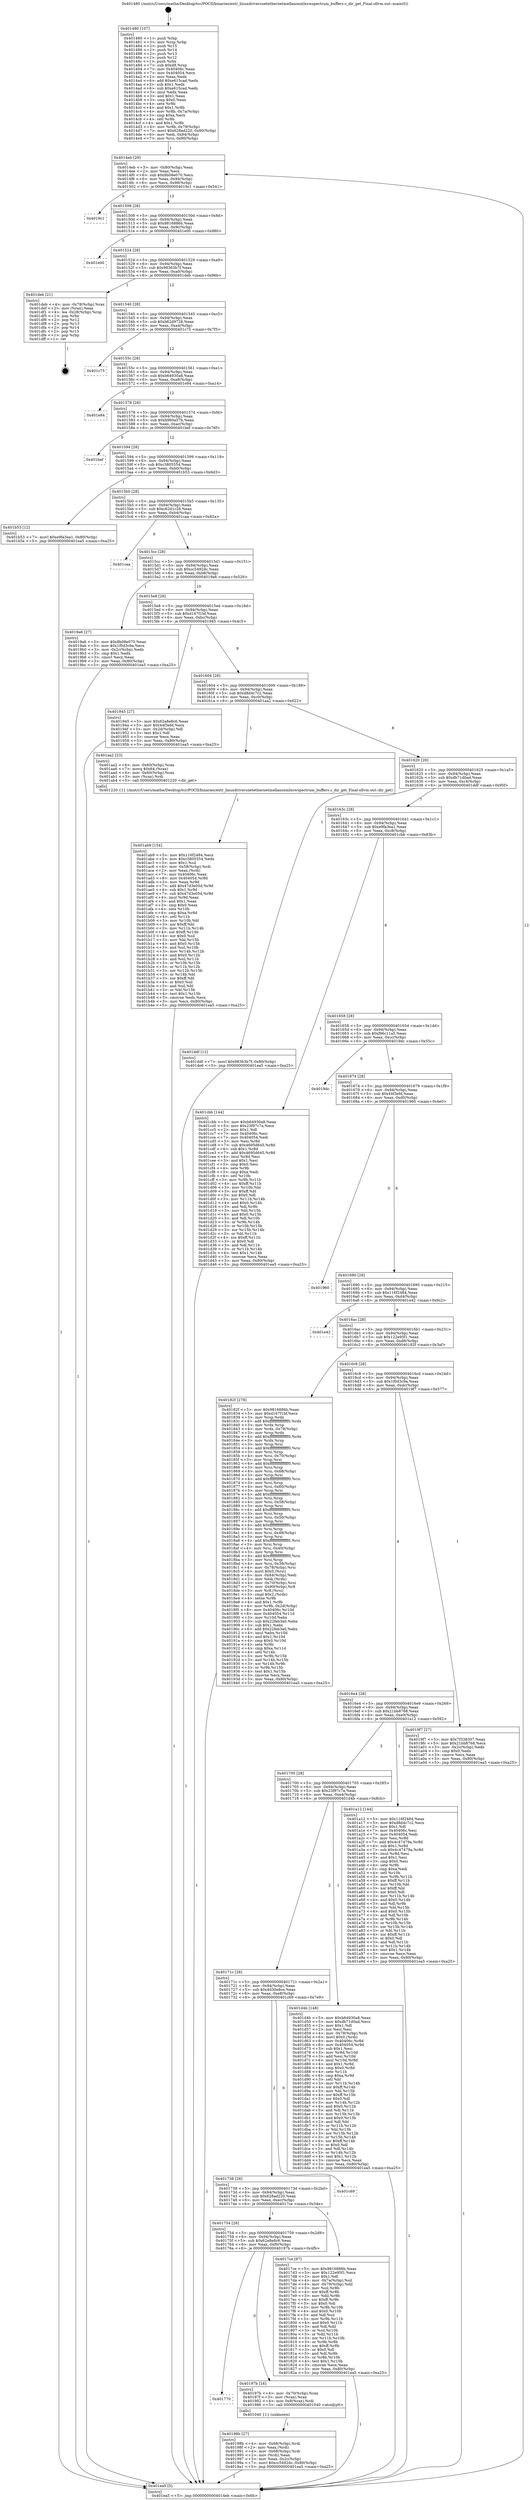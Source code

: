 digraph "0x401480" {
  label = "0x401480 (/mnt/c/Users/mathe/Desktop/tcc/POCII/binaries/extr_linuxdriversnetethernetmellanoxmlxswspectrum_buffers.c_dir_get_Final-ollvm.out::main(0))"
  labelloc = "t"
  node[shape=record]

  Entry [label="",width=0.3,height=0.3,shape=circle,fillcolor=black,style=filled]
  "0x4014eb" [label="{
     0x4014eb [29]\l
     | [instrs]\l
     &nbsp;&nbsp;0x4014eb \<+3\>: mov -0x80(%rbp),%eax\l
     &nbsp;&nbsp;0x4014ee \<+2\>: mov %eax,%ecx\l
     &nbsp;&nbsp;0x4014f0 \<+6\>: sub $0x8b08e070,%ecx\l
     &nbsp;&nbsp;0x4014f6 \<+6\>: mov %eax,-0x94(%rbp)\l
     &nbsp;&nbsp;0x4014fc \<+6\>: mov %ecx,-0x98(%rbp)\l
     &nbsp;&nbsp;0x401502 \<+6\>: je 00000000004019c1 \<main+0x541\>\l
  }"]
  "0x4019c1" [label="{
     0x4019c1\l
  }", style=dashed]
  "0x401508" [label="{
     0x401508 [28]\l
     | [instrs]\l
     &nbsp;&nbsp;0x401508 \<+5\>: jmp 000000000040150d \<main+0x8d\>\l
     &nbsp;&nbsp;0x40150d \<+6\>: mov -0x94(%rbp),%eax\l
     &nbsp;&nbsp;0x401513 \<+5\>: sub $0x9816886b,%eax\l
     &nbsp;&nbsp;0x401518 \<+6\>: mov %eax,-0x9c(%rbp)\l
     &nbsp;&nbsp;0x40151e \<+6\>: je 0000000000401e00 \<main+0x980\>\l
  }"]
  Exit [label="",width=0.3,height=0.3,shape=circle,fillcolor=black,style=filled,peripheries=2]
  "0x401e00" [label="{
     0x401e00\l
  }", style=dashed]
  "0x401524" [label="{
     0x401524 [28]\l
     | [instrs]\l
     &nbsp;&nbsp;0x401524 \<+5\>: jmp 0000000000401529 \<main+0xa9\>\l
     &nbsp;&nbsp;0x401529 \<+6\>: mov -0x94(%rbp),%eax\l
     &nbsp;&nbsp;0x40152f \<+5\>: sub $0x98363b7f,%eax\l
     &nbsp;&nbsp;0x401534 \<+6\>: mov %eax,-0xa0(%rbp)\l
     &nbsp;&nbsp;0x40153a \<+6\>: je 0000000000401deb \<main+0x96b\>\l
  }"]
  "0x401ab9" [label="{
     0x401ab9 [154]\l
     | [instrs]\l
     &nbsp;&nbsp;0x401ab9 \<+5\>: mov $0x116f2484,%ecx\l
     &nbsp;&nbsp;0x401abe \<+5\>: mov $0xc3805554,%edx\l
     &nbsp;&nbsp;0x401ac3 \<+3\>: mov $0x1,%sil\l
     &nbsp;&nbsp;0x401ac6 \<+4\>: mov -0x58(%rbp),%rdi\l
     &nbsp;&nbsp;0x401aca \<+2\>: mov %eax,(%rdi)\l
     &nbsp;&nbsp;0x401acc \<+7\>: mov 0x40406c,%eax\l
     &nbsp;&nbsp;0x401ad3 \<+8\>: mov 0x404054,%r8d\l
     &nbsp;&nbsp;0x401adb \<+3\>: mov %eax,%r9d\l
     &nbsp;&nbsp;0x401ade \<+7\>: add $0x47d3e05d,%r9d\l
     &nbsp;&nbsp;0x401ae5 \<+4\>: sub $0x1,%r9d\l
     &nbsp;&nbsp;0x401ae9 \<+7\>: sub $0x47d3e05d,%r9d\l
     &nbsp;&nbsp;0x401af0 \<+4\>: imul %r9d,%eax\l
     &nbsp;&nbsp;0x401af4 \<+3\>: and $0x1,%eax\l
     &nbsp;&nbsp;0x401af7 \<+3\>: cmp $0x0,%eax\l
     &nbsp;&nbsp;0x401afa \<+4\>: sete %r10b\l
     &nbsp;&nbsp;0x401afe \<+4\>: cmp $0xa,%r8d\l
     &nbsp;&nbsp;0x401b02 \<+4\>: setl %r11b\l
     &nbsp;&nbsp;0x401b06 \<+3\>: mov %r10b,%bl\l
     &nbsp;&nbsp;0x401b09 \<+3\>: xor $0xff,%bl\l
     &nbsp;&nbsp;0x401b0c \<+3\>: mov %r11b,%r14b\l
     &nbsp;&nbsp;0x401b0f \<+4\>: xor $0xff,%r14b\l
     &nbsp;&nbsp;0x401b13 \<+4\>: xor $0x0,%sil\l
     &nbsp;&nbsp;0x401b17 \<+3\>: mov %bl,%r15b\l
     &nbsp;&nbsp;0x401b1a \<+4\>: and $0x0,%r15b\l
     &nbsp;&nbsp;0x401b1e \<+3\>: and %sil,%r10b\l
     &nbsp;&nbsp;0x401b21 \<+3\>: mov %r14b,%r12b\l
     &nbsp;&nbsp;0x401b24 \<+4\>: and $0x0,%r12b\l
     &nbsp;&nbsp;0x401b28 \<+3\>: and %sil,%r11b\l
     &nbsp;&nbsp;0x401b2b \<+3\>: or %r10b,%r15b\l
     &nbsp;&nbsp;0x401b2e \<+3\>: or %r11b,%r12b\l
     &nbsp;&nbsp;0x401b31 \<+3\>: xor %r12b,%r15b\l
     &nbsp;&nbsp;0x401b34 \<+3\>: or %r14b,%bl\l
     &nbsp;&nbsp;0x401b37 \<+3\>: xor $0xff,%bl\l
     &nbsp;&nbsp;0x401b3a \<+4\>: or $0x0,%sil\l
     &nbsp;&nbsp;0x401b3e \<+3\>: and %sil,%bl\l
     &nbsp;&nbsp;0x401b41 \<+3\>: or %bl,%r15b\l
     &nbsp;&nbsp;0x401b44 \<+4\>: test $0x1,%r15b\l
     &nbsp;&nbsp;0x401b48 \<+3\>: cmovne %edx,%ecx\l
     &nbsp;&nbsp;0x401b4b \<+3\>: mov %ecx,-0x80(%rbp)\l
     &nbsp;&nbsp;0x401b4e \<+5\>: jmp 0000000000401ea5 \<main+0xa25\>\l
  }"]
  "0x401deb" [label="{
     0x401deb [21]\l
     | [instrs]\l
     &nbsp;&nbsp;0x401deb \<+4\>: mov -0x78(%rbp),%rax\l
     &nbsp;&nbsp;0x401def \<+2\>: mov (%rax),%eax\l
     &nbsp;&nbsp;0x401df1 \<+4\>: lea -0x28(%rbp),%rsp\l
     &nbsp;&nbsp;0x401df5 \<+1\>: pop %rbx\l
     &nbsp;&nbsp;0x401df6 \<+2\>: pop %r12\l
     &nbsp;&nbsp;0x401df8 \<+2\>: pop %r13\l
     &nbsp;&nbsp;0x401dfa \<+2\>: pop %r14\l
     &nbsp;&nbsp;0x401dfc \<+2\>: pop %r15\l
     &nbsp;&nbsp;0x401dfe \<+1\>: pop %rbp\l
     &nbsp;&nbsp;0x401dff \<+1\>: ret\l
  }"]
  "0x401540" [label="{
     0x401540 [28]\l
     | [instrs]\l
     &nbsp;&nbsp;0x401540 \<+5\>: jmp 0000000000401545 \<main+0xc5\>\l
     &nbsp;&nbsp;0x401545 \<+6\>: mov -0x94(%rbp),%eax\l
     &nbsp;&nbsp;0x40154b \<+5\>: sub $0xb62d9728,%eax\l
     &nbsp;&nbsp;0x401550 \<+6\>: mov %eax,-0xa4(%rbp)\l
     &nbsp;&nbsp;0x401556 \<+6\>: je 0000000000401c75 \<main+0x7f5\>\l
  }"]
  "0x40198b" [label="{
     0x40198b [27]\l
     | [instrs]\l
     &nbsp;&nbsp;0x40198b \<+4\>: mov -0x68(%rbp),%rdi\l
     &nbsp;&nbsp;0x40198f \<+2\>: mov %eax,(%rdi)\l
     &nbsp;&nbsp;0x401991 \<+4\>: mov -0x68(%rbp),%rdi\l
     &nbsp;&nbsp;0x401995 \<+2\>: mov (%rdi),%eax\l
     &nbsp;&nbsp;0x401997 \<+3\>: mov %eax,-0x2c(%rbp)\l
     &nbsp;&nbsp;0x40199a \<+7\>: movl $0xcc5492dc,-0x80(%rbp)\l
     &nbsp;&nbsp;0x4019a1 \<+5\>: jmp 0000000000401ea5 \<main+0xa25\>\l
  }"]
  "0x401c75" [label="{
     0x401c75\l
  }", style=dashed]
  "0x40155c" [label="{
     0x40155c [28]\l
     | [instrs]\l
     &nbsp;&nbsp;0x40155c \<+5\>: jmp 0000000000401561 \<main+0xe1\>\l
     &nbsp;&nbsp;0x401561 \<+6\>: mov -0x94(%rbp),%eax\l
     &nbsp;&nbsp;0x401567 \<+5\>: sub $0xb64930a8,%eax\l
     &nbsp;&nbsp;0x40156c \<+6\>: mov %eax,-0xa8(%rbp)\l
     &nbsp;&nbsp;0x401572 \<+6\>: je 0000000000401e94 \<main+0xa14\>\l
  }"]
  "0x401770" [label="{
     0x401770\l
  }", style=dashed]
  "0x401e94" [label="{
     0x401e94\l
  }", style=dashed]
  "0x401578" [label="{
     0x401578 [28]\l
     | [instrs]\l
     &nbsp;&nbsp;0x401578 \<+5\>: jmp 000000000040157d \<main+0xfd\>\l
     &nbsp;&nbsp;0x40157d \<+6\>: mov -0x94(%rbp),%eax\l
     &nbsp;&nbsp;0x401583 \<+5\>: sub $0xb960a57b,%eax\l
     &nbsp;&nbsp;0x401588 \<+6\>: mov %eax,-0xac(%rbp)\l
     &nbsp;&nbsp;0x40158e \<+6\>: je 0000000000401bef \<main+0x76f\>\l
  }"]
  "0x40197b" [label="{
     0x40197b [16]\l
     | [instrs]\l
     &nbsp;&nbsp;0x40197b \<+4\>: mov -0x70(%rbp),%rax\l
     &nbsp;&nbsp;0x40197f \<+3\>: mov (%rax),%rax\l
     &nbsp;&nbsp;0x401982 \<+4\>: mov 0x8(%rax),%rdi\l
     &nbsp;&nbsp;0x401986 \<+5\>: call 0000000000401040 \<atoi@plt\>\l
     | [calls]\l
     &nbsp;&nbsp;0x401040 \{1\} (unknown)\l
  }"]
  "0x401bef" [label="{
     0x401bef\l
  }", style=dashed]
  "0x401594" [label="{
     0x401594 [28]\l
     | [instrs]\l
     &nbsp;&nbsp;0x401594 \<+5\>: jmp 0000000000401599 \<main+0x119\>\l
     &nbsp;&nbsp;0x401599 \<+6\>: mov -0x94(%rbp),%eax\l
     &nbsp;&nbsp;0x40159f \<+5\>: sub $0xc3805554,%eax\l
     &nbsp;&nbsp;0x4015a4 \<+6\>: mov %eax,-0xb0(%rbp)\l
     &nbsp;&nbsp;0x4015aa \<+6\>: je 0000000000401b53 \<main+0x6d3\>\l
  }"]
  "0x401480" [label="{
     0x401480 [107]\l
     | [instrs]\l
     &nbsp;&nbsp;0x401480 \<+1\>: push %rbp\l
     &nbsp;&nbsp;0x401481 \<+3\>: mov %rsp,%rbp\l
     &nbsp;&nbsp;0x401484 \<+2\>: push %r15\l
     &nbsp;&nbsp;0x401486 \<+2\>: push %r14\l
     &nbsp;&nbsp;0x401488 \<+2\>: push %r13\l
     &nbsp;&nbsp;0x40148a \<+2\>: push %r12\l
     &nbsp;&nbsp;0x40148c \<+1\>: push %rbx\l
     &nbsp;&nbsp;0x40148d \<+7\>: sub $0xd8,%rsp\l
     &nbsp;&nbsp;0x401494 \<+7\>: mov 0x40406c,%eax\l
     &nbsp;&nbsp;0x40149b \<+7\>: mov 0x404054,%ecx\l
     &nbsp;&nbsp;0x4014a2 \<+2\>: mov %eax,%edx\l
     &nbsp;&nbsp;0x4014a4 \<+6\>: add $0xe615cad,%edx\l
     &nbsp;&nbsp;0x4014aa \<+3\>: sub $0x1,%edx\l
     &nbsp;&nbsp;0x4014ad \<+6\>: sub $0xe615cad,%edx\l
     &nbsp;&nbsp;0x4014b3 \<+3\>: imul %edx,%eax\l
     &nbsp;&nbsp;0x4014b6 \<+3\>: and $0x1,%eax\l
     &nbsp;&nbsp;0x4014b9 \<+3\>: cmp $0x0,%eax\l
     &nbsp;&nbsp;0x4014bc \<+4\>: sete %r8b\l
     &nbsp;&nbsp;0x4014c0 \<+4\>: and $0x1,%r8b\l
     &nbsp;&nbsp;0x4014c4 \<+4\>: mov %r8b,-0x7a(%rbp)\l
     &nbsp;&nbsp;0x4014c8 \<+3\>: cmp $0xa,%ecx\l
     &nbsp;&nbsp;0x4014cb \<+4\>: setl %r8b\l
     &nbsp;&nbsp;0x4014cf \<+4\>: and $0x1,%r8b\l
     &nbsp;&nbsp;0x4014d3 \<+4\>: mov %r8b,-0x79(%rbp)\l
     &nbsp;&nbsp;0x4014d7 \<+7\>: movl $0x628ad220,-0x80(%rbp)\l
     &nbsp;&nbsp;0x4014de \<+6\>: mov %edi,-0x84(%rbp)\l
     &nbsp;&nbsp;0x4014e4 \<+7\>: mov %rsi,-0x90(%rbp)\l
  }"]
  "0x401b53" [label="{
     0x401b53 [12]\l
     | [instrs]\l
     &nbsp;&nbsp;0x401b53 \<+7\>: movl $0xe9fa3ea1,-0x80(%rbp)\l
     &nbsp;&nbsp;0x401b5a \<+5\>: jmp 0000000000401ea5 \<main+0xa25\>\l
  }"]
  "0x4015b0" [label="{
     0x4015b0 [28]\l
     | [instrs]\l
     &nbsp;&nbsp;0x4015b0 \<+5\>: jmp 00000000004015b5 \<main+0x135\>\l
     &nbsp;&nbsp;0x4015b5 \<+6\>: mov -0x94(%rbp),%eax\l
     &nbsp;&nbsp;0x4015bb \<+5\>: sub $0xc62d1c26,%eax\l
     &nbsp;&nbsp;0x4015c0 \<+6\>: mov %eax,-0xb4(%rbp)\l
     &nbsp;&nbsp;0x4015c6 \<+6\>: je 0000000000401caa \<main+0x82a\>\l
  }"]
  "0x401ea5" [label="{
     0x401ea5 [5]\l
     | [instrs]\l
     &nbsp;&nbsp;0x401ea5 \<+5\>: jmp 00000000004014eb \<main+0x6b\>\l
  }"]
  "0x401caa" [label="{
     0x401caa\l
  }", style=dashed]
  "0x4015cc" [label="{
     0x4015cc [28]\l
     | [instrs]\l
     &nbsp;&nbsp;0x4015cc \<+5\>: jmp 00000000004015d1 \<main+0x151\>\l
     &nbsp;&nbsp;0x4015d1 \<+6\>: mov -0x94(%rbp),%eax\l
     &nbsp;&nbsp;0x4015d7 \<+5\>: sub $0xcc5492dc,%eax\l
     &nbsp;&nbsp;0x4015dc \<+6\>: mov %eax,-0xb8(%rbp)\l
     &nbsp;&nbsp;0x4015e2 \<+6\>: je 00000000004019a6 \<main+0x526\>\l
  }"]
  "0x401754" [label="{
     0x401754 [28]\l
     | [instrs]\l
     &nbsp;&nbsp;0x401754 \<+5\>: jmp 0000000000401759 \<main+0x2d9\>\l
     &nbsp;&nbsp;0x401759 \<+6\>: mov -0x94(%rbp),%eax\l
     &nbsp;&nbsp;0x40175f \<+5\>: sub $0x62a8e8c6,%eax\l
     &nbsp;&nbsp;0x401764 \<+6\>: mov %eax,-0xf0(%rbp)\l
     &nbsp;&nbsp;0x40176a \<+6\>: je 000000000040197b \<main+0x4fb\>\l
  }"]
  "0x4019a6" [label="{
     0x4019a6 [27]\l
     | [instrs]\l
     &nbsp;&nbsp;0x4019a6 \<+5\>: mov $0x8b08e070,%eax\l
     &nbsp;&nbsp;0x4019ab \<+5\>: mov $0x1f0d3c9a,%ecx\l
     &nbsp;&nbsp;0x4019b0 \<+3\>: mov -0x2c(%rbp),%edx\l
     &nbsp;&nbsp;0x4019b3 \<+3\>: cmp $0x1,%edx\l
     &nbsp;&nbsp;0x4019b6 \<+3\>: cmovl %ecx,%eax\l
     &nbsp;&nbsp;0x4019b9 \<+3\>: mov %eax,-0x80(%rbp)\l
     &nbsp;&nbsp;0x4019bc \<+5\>: jmp 0000000000401ea5 \<main+0xa25\>\l
  }"]
  "0x4015e8" [label="{
     0x4015e8 [28]\l
     | [instrs]\l
     &nbsp;&nbsp;0x4015e8 \<+5\>: jmp 00000000004015ed \<main+0x16d\>\l
     &nbsp;&nbsp;0x4015ed \<+6\>: mov -0x94(%rbp),%eax\l
     &nbsp;&nbsp;0x4015f3 \<+5\>: sub $0xd167f1bf,%eax\l
     &nbsp;&nbsp;0x4015f8 \<+6\>: mov %eax,-0xbc(%rbp)\l
     &nbsp;&nbsp;0x4015fe \<+6\>: je 0000000000401945 \<main+0x4c5\>\l
  }"]
  "0x4017ce" [label="{
     0x4017ce [97]\l
     | [instrs]\l
     &nbsp;&nbsp;0x4017ce \<+5\>: mov $0x9816886b,%eax\l
     &nbsp;&nbsp;0x4017d3 \<+5\>: mov $0x122e95f1,%ecx\l
     &nbsp;&nbsp;0x4017d8 \<+2\>: mov $0x1,%dl\l
     &nbsp;&nbsp;0x4017da \<+4\>: mov -0x7a(%rbp),%sil\l
     &nbsp;&nbsp;0x4017de \<+4\>: mov -0x79(%rbp),%dil\l
     &nbsp;&nbsp;0x4017e2 \<+3\>: mov %sil,%r8b\l
     &nbsp;&nbsp;0x4017e5 \<+4\>: xor $0xff,%r8b\l
     &nbsp;&nbsp;0x4017e9 \<+3\>: mov %dil,%r9b\l
     &nbsp;&nbsp;0x4017ec \<+4\>: xor $0xff,%r9b\l
     &nbsp;&nbsp;0x4017f0 \<+3\>: xor $0x0,%dl\l
     &nbsp;&nbsp;0x4017f3 \<+3\>: mov %r8b,%r10b\l
     &nbsp;&nbsp;0x4017f6 \<+4\>: and $0x0,%r10b\l
     &nbsp;&nbsp;0x4017fa \<+3\>: and %dl,%sil\l
     &nbsp;&nbsp;0x4017fd \<+3\>: mov %r9b,%r11b\l
     &nbsp;&nbsp;0x401800 \<+4\>: and $0x0,%r11b\l
     &nbsp;&nbsp;0x401804 \<+3\>: and %dl,%dil\l
     &nbsp;&nbsp;0x401807 \<+3\>: or %sil,%r10b\l
     &nbsp;&nbsp;0x40180a \<+3\>: or %dil,%r11b\l
     &nbsp;&nbsp;0x40180d \<+3\>: xor %r11b,%r10b\l
     &nbsp;&nbsp;0x401810 \<+3\>: or %r9b,%r8b\l
     &nbsp;&nbsp;0x401813 \<+4\>: xor $0xff,%r8b\l
     &nbsp;&nbsp;0x401817 \<+3\>: or $0x0,%dl\l
     &nbsp;&nbsp;0x40181a \<+3\>: and %dl,%r8b\l
     &nbsp;&nbsp;0x40181d \<+3\>: or %r8b,%r10b\l
     &nbsp;&nbsp;0x401820 \<+4\>: test $0x1,%r10b\l
     &nbsp;&nbsp;0x401824 \<+3\>: cmovne %ecx,%eax\l
     &nbsp;&nbsp;0x401827 \<+3\>: mov %eax,-0x80(%rbp)\l
     &nbsp;&nbsp;0x40182a \<+5\>: jmp 0000000000401ea5 \<main+0xa25\>\l
  }"]
  "0x401945" [label="{
     0x401945 [27]\l
     | [instrs]\l
     &nbsp;&nbsp;0x401945 \<+5\>: mov $0x62a8e8c6,%eax\l
     &nbsp;&nbsp;0x40194a \<+5\>: mov $0x44f3efd,%ecx\l
     &nbsp;&nbsp;0x40194f \<+3\>: mov -0x2d(%rbp),%dl\l
     &nbsp;&nbsp;0x401952 \<+3\>: test $0x1,%dl\l
     &nbsp;&nbsp;0x401955 \<+3\>: cmovne %ecx,%eax\l
     &nbsp;&nbsp;0x401958 \<+3\>: mov %eax,-0x80(%rbp)\l
     &nbsp;&nbsp;0x40195b \<+5\>: jmp 0000000000401ea5 \<main+0xa25\>\l
  }"]
  "0x401604" [label="{
     0x401604 [28]\l
     | [instrs]\l
     &nbsp;&nbsp;0x401604 \<+5\>: jmp 0000000000401609 \<main+0x189\>\l
     &nbsp;&nbsp;0x401609 \<+6\>: mov -0x94(%rbp),%eax\l
     &nbsp;&nbsp;0x40160f \<+5\>: sub $0xd8d4c7c2,%eax\l
     &nbsp;&nbsp;0x401614 \<+6\>: mov %eax,-0xc0(%rbp)\l
     &nbsp;&nbsp;0x40161a \<+6\>: je 0000000000401aa2 \<main+0x622\>\l
  }"]
  "0x401738" [label="{
     0x401738 [28]\l
     | [instrs]\l
     &nbsp;&nbsp;0x401738 \<+5\>: jmp 000000000040173d \<main+0x2bd\>\l
     &nbsp;&nbsp;0x40173d \<+6\>: mov -0x94(%rbp),%eax\l
     &nbsp;&nbsp;0x401743 \<+5\>: sub $0x628ad220,%eax\l
     &nbsp;&nbsp;0x401748 \<+6\>: mov %eax,-0xec(%rbp)\l
     &nbsp;&nbsp;0x40174e \<+6\>: je 00000000004017ce \<main+0x34e\>\l
  }"]
  "0x401aa2" [label="{
     0x401aa2 [23]\l
     | [instrs]\l
     &nbsp;&nbsp;0x401aa2 \<+4\>: mov -0x60(%rbp),%rax\l
     &nbsp;&nbsp;0x401aa6 \<+7\>: movq $0x64,(%rax)\l
     &nbsp;&nbsp;0x401aad \<+4\>: mov -0x60(%rbp),%rax\l
     &nbsp;&nbsp;0x401ab1 \<+3\>: mov (%rax),%rdi\l
     &nbsp;&nbsp;0x401ab4 \<+5\>: call 0000000000401220 \<dir_get\>\l
     | [calls]\l
     &nbsp;&nbsp;0x401220 \{1\} (/mnt/c/Users/mathe/Desktop/tcc/POCII/binaries/extr_linuxdriversnetethernetmellanoxmlxswspectrum_buffers.c_dir_get_Final-ollvm.out::dir_get)\l
  }"]
  "0x401620" [label="{
     0x401620 [28]\l
     | [instrs]\l
     &nbsp;&nbsp;0x401620 \<+5\>: jmp 0000000000401625 \<main+0x1a5\>\l
     &nbsp;&nbsp;0x401625 \<+6\>: mov -0x94(%rbp),%eax\l
     &nbsp;&nbsp;0x40162b \<+5\>: sub $0xdb71d0ad,%eax\l
     &nbsp;&nbsp;0x401630 \<+6\>: mov %eax,-0xc4(%rbp)\l
     &nbsp;&nbsp;0x401636 \<+6\>: je 0000000000401ddf \<main+0x95f\>\l
  }"]
  "0x401c69" [label="{
     0x401c69\l
  }", style=dashed]
  "0x401ddf" [label="{
     0x401ddf [12]\l
     | [instrs]\l
     &nbsp;&nbsp;0x401ddf \<+7\>: movl $0x98363b7f,-0x80(%rbp)\l
     &nbsp;&nbsp;0x401de6 \<+5\>: jmp 0000000000401ea5 \<main+0xa25\>\l
  }"]
  "0x40163c" [label="{
     0x40163c [28]\l
     | [instrs]\l
     &nbsp;&nbsp;0x40163c \<+5\>: jmp 0000000000401641 \<main+0x1c1\>\l
     &nbsp;&nbsp;0x401641 \<+6\>: mov -0x94(%rbp),%eax\l
     &nbsp;&nbsp;0x401647 \<+5\>: sub $0xe9fa3ea1,%eax\l
     &nbsp;&nbsp;0x40164c \<+6\>: mov %eax,-0xc8(%rbp)\l
     &nbsp;&nbsp;0x401652 \<+6\>: je 0000000000401cbb \<main+0x83b\>\l
  }"]
  "0x40171c" [label="{
     0x40171c [28]\l
     | [instrs]\l
     &nbsp;&nbsp;0x40171c \<+5\>: jmp 0000000000401721 \<main+0x2a1\>\l
     &nbsp;&nbsp;0x401721 \<+6\>: mov -0x94(%rbp),%eax\l
     &nbsp;&nbsp;0x401727 \<+5\>: sub $0x4d30e8ce,%eax\l
     &nbsp;&nbsp;0x40172c \<+6\>: mov %eax,-0xe8(%rbp)\l
     &nbsp;&nbsp;0x401732 \<+6\>: je 0000000000401c69 \<main+0x7e9\>\l
  }"]
  "0x401cbb" [label="{
     0x401cbb [144]\l
     | [instrs]\l
     &nbsp;&nbsp;0x401cbb \<+5\>: mov $0xb64930a8,%eax\l
     &nbsp;&nbsp;0x401cc0 \<+5\>: mov $0x23f97c7a,%ecx\l
     &nbsp;&nbsp;0x401cc5 \<+2\>: mov $0x1,%dl\l
     &nbsp;&nbsp;0x401cc7 \<+7\>: mov 0x40406c,%esi\l
     &nbsp;&nbsp;0x401cce \<+7\>: mov 0x404054,%edi\l
     &nbsp;&nbsp;0x401cd5 \<+3\>: mov %esi,%r8d\l
     &nbsp;&nbsp;0x401cd8 \<+7\>: sub $0x4695d645,%r8d\l
     &nbsp;&nbsp;0x401cdf \<+4\>: sub $0x1,%r8d\l
     &nbsp;&nbsp;0x401ce3 \<+7\>: add $0x4695d645,%r8d\l
     &nbsp;&nbsp;0x401cea \<+4\>: imul %r8d,%esi\l
     &nbsp;&nbsp;0x401cee \<+3\>: and $0x1,%esi\l
     &nbsp;&nbsp;0x401cf1 \<+3\>: cmp $0x0,%esi\l
     &nbsp;&nbsp;0x401cf4 \<+4\>: sete %r9b\l
     &nbsp;&nbsp;0x401cf8 \<+3\>: cmp $0xa,%edi\l
     &nbsp;&nbsp;0x401cfb \<+4\>: setl %r10b\l
     &nbsp;&nbsp;0x401cff \<+3\>: mov %r9b,%r11b\l
     &nbsp;&nbsp;0x401d02 \<+4\>: xor $0xff,%r11b\l
     &nbsp;&nbsp;0x401d06 \<+3\>: mov %r10b,%bl\l
     &nbsp;&nbsp;0x401d09 \<+3\>: xor $0xff,%bl\l
     &nbsp;&nbsp;0x401d0c \<+3\>: xor $0x0,%dl\l
     &nbsp;&nbsp;0x401d0f \<+3\>: mov %r11b,%r14b\l
     &nbsp;&nbsp;0x401d12 \<+4\>: and $0x0,%r14b\l
     &nbsp;&nbsp;0x401d16 \<+3\>: and %dl,%r9b\l
     &nbsp;&nbsp;0x401d19 \<+3\>: mov %bl,%r15b\l
     &nbsp;&nbsp;0x401d1c \<+4\>: and $0x0,%r15b\l
     &nbsp;&nbsp;0x401d20 \<+3\>: and %dl,%r10b\l
     &nbsp;&nbsp;0x401d23 \<+3\>: or %r9b,%r14b\l
     &nbsp;&nbsp;0x401d26 \<+3\>: or %r10b,%r15b\l
     &nbsp;&nbsp;0x401d29 \<+3\>: xor %r15b,%r14b\l
     &nbsp;&nbsp;0x401d2c \<+3\>: or %bl,%r11b\l
     &nbsp;&nbsp;0x401d2f \<+4\>: xor $0xff,%r11b\l
     &nbsp;&nbsp;0x401d33 \<+3\>: or $0x0,%dl\l
     &nbsp;&nbsp;0x401d36 \<+3\>: and %dl,%r11b\l
     &nbsp;&nbsp;0x401d39 \<+3\>: or %r11b,%r14b\l
     &nbsp;&nbsp;0x401d3c \<+4\>: test $0x1,%r14b\l
     &nbsp;&nbsp;0x401d40 \<+3\>: cmovne %ecx,%eax\l
     &nbsp;&nbsp;0x401d43 \<+3\>: mov %eax,-0x80(%rbp)\l
     &nbsp;&nbsp;0x401d46 \<+5\>: jmp 0000000000401ea5 \<main+0xa25\>\l
  }"]
  "0x401658" [label="{
     0x401658 [28]\l
     | [instrs]\l
     &nbsp;&nbsp;0x401658 \<+5\>: jmp 000000000040165d \<main+0x1dd\>\l
     &nbsp;&nbsp;0x40165d \<+6\>: mov -0x94(%rbp),%eax\l
     &nbsp;&nbsp;0x401663 \<+5\>: sub $0xf96c11a5,%eax\l
     &nbsp;&nbsp;0x401668 \<+6\>: mov %eax,-0xcc(%rbp)\l
     &nbsp;&nbsp;0x40166e \<+6\>: je 00000000004019dc \<main+0x55c\>\l
  }"]
  "0x401d4b" [label="{
     0x401d4b [148]\l
     | [instrs]\l
     &nbsp;&nbsp;0x401d4b \<+5\>: mov $0xb64930a8,%eax\l
     &nbsp;&nbsp;0x401d50 \<+5\>: mov $0xdb71d0ad,%ecx\l
     &nbsp;&nbsp;0x401d55 \<+2\>: mov $0x1,%dl\l
     &nbsp;&nbsp;0x401d57 \<+2\>: xor %esi,%esi\l
     &nbsp;&nbsp;0x401d59 \<+4\>: mov -0x78(%rbp),%rdi\l
     &nbsp;&nbsp;0x401d5d \<+6\>: movl $0x0,(%rdi)\l
     &nbsp;&nbsp;0x401d63 \<+8\>: mov 0x40406c,%r8d\l
     &nbsp;&nbsp;0x401d6b \<+8\>: mov 0x404054,%r9d\l
     &nbsp;&nbsp;0x401d73 \<+3\>: sub $0x1,%esi\l
     &nbsp;&nbsp;0x401d76 \<+3\>: mov %r8d,%r10d\l
     &nbsp;&nbsp;0x401d79 \<+3\>: add %esi,%r10d\l
     &nbsp;&nbsp;0x401d7c \<+4\>: imul %r10d,%r8d\l
     &nbsp;&nbsp;0x401d80 \<+4\>: and $0x1,%r8d\l
     &nbsp;&nbsp;0x401d84 \<+4\>: cmp $0x0,%r8d\l
     &nbsp;&nbsp;0x401d88 \<+4\>: sete %r11b\l
     &nbsp;&nbsp;0x401d8c \<+4\>: cmp $0xa,%r9d\l
     &nbsp;&nbsp;0x401d90 \<+3\>: setl %bl\l
     &nbsp;&nbsp;0x401d93 \<+3\>: mov %r11b,%r14b\l
     &nbsp;&nbsp;0x401d96 \<+4\>: xor $0xff,%r14b\l
     &nbsp;&nbsp;0x401d9a \<+3\>: mov %bl,%r15b\l
     &nbsp;&nbsp;0x401d9d \<+4\>: xor $0xff,%r15b\l
     &nbsp;&nbsp;0x401da1 \<+3\>: xor $0x0,%dl\l
     &nbsp;&nbsp;0x401da4 \<+3\>: mov %r14b,%r12b\l
     &nbsp;&nbsp;0x401da7 \<+4\>: and $0x0,%r12b\l
     &nbsp;&nbsp;0x401dab \<+3\>: and %dl,%r11b\l
     &nbsp;&nbsp;0x401dae \<+3\>: mov %r15b,%r13b\l
     &nbsp;&nbsp;0x401db1 \<+4\>: and $0x0,%r13b\l
     &nbsp;&nbsp;0x401db5 \<+2\>: and %dl,%bl\l
     &nbsp;&nbsp;0x401db7 \<+3\>: or %r11b,%r12b\l
     &nbsp;&nbsp;0x401dba \<+3\>: or %bl,%r13b\l
     &nbsp;&nbsp;0x401dbd \<+3\>: xor %r13b,%r12b\l
     &nbsp;&nbsp;0x401dc0 \<+3\>: or %r15b,%r14b\l
     &nbsp;&nbsp;0x401dc3 \<+4\>: xor $0xff,%r14b\l
     &nbsp;&nbsp;0x401dc7 \<+3\>: or $0x0,%dl\l
     &nbsp;&nbsp;0x401dca \<+3\>: and %dl,%r14b\l
     &nbsp;&nbsp;0x401dcd \<+3\>: or %r14b,%r12b\l
     &nbsp;&nbsp;0x401dd0 \<+4\>: test $0x1,%r12b\l
     &nbsp;&nbsp;0x401dd4 \<+3\>: cmovne %ecx,%eax\l
     &nbsp;&nbsp;0x401dd7 \<+3\>: mov %eax,-0x80(%rbp)\l
     &nbsp;&nbsp;0x401dda \<+5\>: jmp 0000000000401ea5 \<main+0xa25\>\l
  }"]
  "0x4019dc" [label="{
     0x4019dc\l
  }", style=dashed]
  "0x401674" [label="{
     0x401674 [28]\l
     | [instrs]\l
     &nbsp;&nbsp;0x401674 \<+5\>: jmp 0000000000401679 \<main+0x1f9\>\l
     &nbsp;&nbsp;0x401679 \<+6\>: mov -0x94(%rbp),%eax\l
     &nbsp;&nbsp;0x40167f \<+5\>: sub $0x44f3efd,%eax\l
     &nbsp;&nbsp;0x401684 \<+6\>: mov %eax,-0xd0(%rbp)\l
     &nbsp;&nbsp;0x40168a \<+6\>: je 0000000000401960 \<main+0x4e0\>\l
  }"]
  "0x401700" [label="{
     0x401700 [28]\l
     | [instrs]\l
     &nbsp;&nbsp;0x401700 \<+5\>: jmp 0000000000401705 \<main+0x285\>\l
     &nbsp;&nbsp;0x401705 \<+6\>: mov -0x94(%rbp),%eax\l
     &nbsp;&nbsp;0x40170b \<+5\>: sub $0x23f97c7a,%eax\l
     &nbsp;&nbsp;0x401710 \<+6\>: mov %eax,-0xe4(%rbp)\l
     &nbsp;&nbsp;0x401716 \<+6\>: je 0000000000401d4b \<main+0x8cb\>\l
  }"]
  "0x401960" [label="{
     0x401960\l
  }", style=dashed]
  "0x401690" [label="{
     0x401690 [28]\l
     | [instrs]\l
     &nbsp;&nbsp;0x401690 \<+5\>: jmp 0000000000401695 \<main+0x215\>\l
     &nbsp;&nbsp;0x401695 \<+6\>: mov -0x94(%rbp),%eax\l
     &nbsp;&nbsp;0x40169b \<+5\>: sub $0x116f2484,%eax\l
     &nbsp;&nbsp;0x4016a0 \<+6\>: mov %eax,-0xd4(%rbp)\l
     &nbsp;&nbsp;0x4016a6 \<+6\>: je 0000000000401e42 \<main+0x9c2\>\l
  }"]
  "0x401a12" [label="{
     0x401a12 [144]\l
     | [instrs]\l
     &nbsp;&nbsp;0x401a12 \<+5\>: mov $0x116f2484,%eax\l
     &nbsp;&nbsp;0x401a17 \<+5\>: mov $0xd8d4c7c2,%ecx\l
     &nbsp;&nbsp;0x401a1c \<+2\>: mov $0x1,%dl\l
     &nbsp;&nbsp;0x401a1e \<+7\>: mov 0x40406c,%esi\l
     &nbsp;&nbsp;0x401a25 \<+7\>: mov 0x404054,%edi\l
     &nbsp;&nbsp;0x401a2c \<+3\>: mov %esi,%r8d\l
     &nbsp;&nbsp;0x401a2f \<+7\>: add $0x4c47479a,%r8d\l
     &nbsp;&nbsp;0x401a36 \<+4\>: sub $0x1,%r8d\l
     &nbsp;&nbsp;0x401a3a \<+7\>: sub $0x4c47479a,%r8d\l
     &nbsp;&nbsp;0x401a41 \<+4\>: imul %r8d,%esi\l
     &nbsp;&nbsp;0x401a45 \<+3\>: and $0x1,%esi\l
     &nbsp;&nbsp;0x401a48 \<+3\>: cmp $0x0,%esi\l
     &nbsp;&nbsp;0x401a4b \<+4\>: sete %r9b\l
     &nbsp;&nbsp;0x401a4f \<+3\>: cmp $0xa,%edi\l
     &nbsp;&nbsp;0x401a52 \<+4\>: setl %r10b\l
     &nbsp;&nbsp;0x401a56 \<+3\>: mov %r9b,%r11b\l
     &nbsp;&nbsp;0x401a59 \<+4\>: xor $0xff,%r11b\l
     &nbsp;&nbsp;0x401a5d \<+3\>: mov %r10b,%bl\l
     &nbsp;&nbsp;0x401a60 \<+3\>: xor $0xff,%bl\l
     &nbsp;&nbsp;0x401a63 \<+3\>: xor $0x0,%dl\l
     &nbsp;&nbsp;0x401a66 \<+3\>: mov %r11b,%r14b\l
     &nbsp;&nbsp;0x401a69 \<+4\>: and $0x0,%r14b\l
     &nbsp;&nbsp;0x401a6d \<+3\>: and %dl,%r9b\l
     &nbsp;&nbsp;0x401a70 \<+3\>: mov %bl,%r15b\l
     &nbsp;&nbsp;0x401a73 \<+4\>: and $0x0,%r15b\l
     &nbsp;&nbsp;0x401a77 \<+3\>: and %dl,%r10b\l
     &nbsp;&nbsp;0x401a7a \<+3\>: or %r9b,%r14b\l
     &nbsp;&nbsp;0x401a7d \<+3\>: or %r10b,%r15b\l
     &nbsp;&nbsp;0x401a80 \<+3\>: xor %r15b,%r14b\l
     &nbsp;&nbsp;0x401a83 \<+3\>: or %bl,%r11b\l
     &nbsp;&nbsp;0x401a86 \<+4\>: xor $0xff,%r11b\l
     &nbsp;&nbsp;0x401a8a \<+3\>: or $0x0,%dl\l
     &nbsp;&nbsp;0x401a8d \<+3\>: and %dl,%r11b\l
     &nbsp;&nbsp;0x401a90 \<+3\>: or %r11b,%r14b\l
     &nbsp;&nbsp;0x401a93 \<+4\>: test $0x1,%r14b\l
     &nbsp;&nbsp;0x401a97 \<+3\>: cmovne %ecx,%eax\l
     &nbsp;&nbsp;0x401a9a \<+3\>: mov %eax,-0x80(%rbp)\l
     &nbsp;&nbsp;0x401a9d \<+5\>: jmp 0000000000401ea5 \<main+0xa25\>\l
  }"]
  "0x401e42" [label="{
     0x401e42\l
  }", style=dashed]
  "0x4016ac" [label="{
     0x4016ac [28]\l
     | [instrs]\l
     &nbsp;&nbsp;0x4016ac \<+5\>: jmp 00000000004016b1 \<main+0x231\>\l
     &nbsp;&nbsp;0x4016b1 \<+6\>: mov -0x94(%rbp),%eax\l
     &nbsp;&nbsp;0x4016b7 \<+5\>: sub $0x122e95f1,%eax\l
     &nbsp;&nbsp;0x4016bc \<+6\>: mov %eax,-0xd8(%rbp)\l
     &nbsp;&nbsp;0x4016c2 \<+6\>: je 000000000040182f \<main+0x3af\>\l
  }"]
  "0x4016e4" [label="{
     0x4016e4 [28]\l
     | [instrs]\l
     &nbsp;&nbsp;0x4016e4 \<+5\>: jmp 00000000004016e9 \<main+0x269\>\l
     &nbsp;&nbsp;0x4016e9 \<+6\>: mov -0x94(%rbp),%eax\l
     &nbsp;&nbsp;0x4016ef \<+5\>: sub $0x21bb8768,%eax\l
     &nbsp;&nbsp;0x4016f4 \<+6\>: mov %eax,-0xe0(%rbp)\l
     &nbsp;&nbsp;0x4016fa \<+6\>: je 0000000000401a12 \<main+0x592\>\l
  }"]
  "0x40182f" [label="{
     0x40182f [278]\l
     | [instrs]\l
     &nbsp;&nbsp;0x40182f \<+5\>: mov $0x9816886b,%eax\l
     &nbsp;&nbsp;0x401834 \<+5\>: mov $0xd167f1bf,%ecx\l
     &nbsp;&nbsp;0x401839 \<+3\>: mov %rsp,%rdx\l
     &nbsp;&nbsp;0x40183c \<+4\>: add $0xfffffffffffffff0,%rdx\l
     &nbsp;&nbsp;0x401840 \<+3\>: mov %rdx,%rsp\l
     &nbsp;&nbsp;0x401843 \<+4\>: mov %rdx,-0x78(%rbp)\l
     &nbsp;&nbsp;0x401847 \<+3\>: mov %rsp,%rdx\l
     &nbsp;&nbsp;0x40184a \<+4\>: add $0xfffffffffffffff0,%rdx\l
     &nbsp;&nbsp;0x40184e \<+3\>: mov %rdx,%rsp\l
     &nbsp;&nbsp;0x401851 \<+3\>: mov %rsp,%rsi\l
     &nbsp;&nbsp;0x401854 \<+4\>: add $0xfffffffffffffff0,%rsi\l
     &nbsp;&nbsp;0x401858 \<+3\>: mov %rsi,%rsp\l
     &nbsp;&nbsp;0x40185b \<+4\>: mov %rsi,-0x70(%rbp)\l
     &nbsp;&nbsp;0x40185f \<+3\>: mov %rsp,%rsi\l
     &nbsp;&nbsp;0x401862 \<+4\>: add $0xfffffffffffffff0,%rsi\l
     &nbsp;&nbsp;0x401866 \<+3\>: mov %rsi,%rsp\l
     &nbsp;&nbsp;0x401869 \<+4\>: mov %rsi,-0x68(%rbp)\l
     &nbsp;&nbsp;0x40186d \<+3\>: mov %rsp,%rsi\l
     &nbsp;&nbsp;0x401870 \<+4\>: add $0xfffffffffffffff0,%rsi\l
     &nbsp;&nbsp;0x401874 \<+3\>: mov %rsi,%rsp\l
     &nbsp;&nbsp;0x401877 \<+4\>: mov %rsi,-0x60(%rbp)\l
     &nbsp;&nbsp;0x40187b \<+3\>: mov %rsp,%rsi\l
     &nbsp;&nbsp;0x40187e \<+4\>: add $0xfffffffffffffff0,%rsi\l
     &nbsp;&nbsp;0x401882 \<+3\>: mov %rsi,%rsp\l
     &nbsp;&nbsp;0x401885 \<+4\>: mov %rsi,-0x58(%rbp)\l
     &nbsp;&nbsp;0x401889 \<+3\>: mov %rsp,%rsi\l
     &nbsp;&nbsp;0x40188c \<+4\>: add $0xfffffffffffffff0,%rsi\l
     &nbsp;&nbsp;0x401890 \<+3\>: mov %rsi,%rsp\l
     &nbsp;&nbsp;0x401893 \<+4\>: mov %rsi,-0x50(%rbp)\l
     &nbsp;&nbsp;0x401897 \<+3\>: mov %rsp,%rsi\l
     &nbsp;&nbsp;0x40189a \<+4\>: add $0xfffffffffffffff0,%rsi\l
     &nbsp;&nbsp;0x40189e \<+3\>: mov %rsi,%rsp\l
     &nbsp;&nbsp;0x4018a1 \<+4\>: mov %rsi,-0x48(%rbp)\l
     &nbsp;&nbsp;0x4018a5 \<+3\>: mov %rsp,%rsi\l
     &nbsp;&nbsp;0x4018a8 \<+4\>: add $0xfffffffffffffff0,%rsi\l
     &nbsp;&nbsp;0x4018ac \<+3\>: mov %rsi,%rsp\l
     &nbsp;&nbsp;0x4018af \<+4\>: mov %rsi,-0x40(%rbp)\l
     &nbsp;&nbsp;0x4018b3 \<+3\>: mov %rsp,%rsi\l
     &nbsp;&nbsp;0x4018b6 \<+4\>: add $0xfffffffffffffff0,%rsi\l
     &nbsp;&nbsp;0x4018ba \<+3\>: mov %rsi,%rsp\l
     &nbsp;&nbsp;0x4018bd \<+4\>: mov %rsi,-0x38(%rbp)\l
     &nbsp;&nbsp;0x4018c1 \<+4\>: mov -0x78(%rbp),%rsi\l
     &nbsp;&nbsp;0x4018c5 \<+6\>: movl $0x0,(%rsi)\l
     &nbsp;&nbsp;0x4018cb \<+6\>: mov -0x84(%rbp),%edi\l
     &nbsp;&nbsp;0x4018d1 \<+2\>: mov %edi,(%rdx)\l
     &nbsp;&nbsp;0x4018d3 \<+4\>: mov -0x70(%rbp),%rsi\l
     &nbsp;&nbsp;0x4018d7 \<+7\>: mov -0x90(%rbp),%r8\l
     &nbsp;&nbsp;0x4018de \<+3\>: mov %r8,(%rsi)\l
     &nbsp;&nbsp;0x4018e1 \<+3\>: cmpl $0x2,(%rdx)\l
     &nbsp;&nbsp;0x4018e4 \<+4\>: setne %r9b\l
     &nbsp;&nbsp;0x4018e8 \<+4\>: and $0x1,%r9b\l
     &nbsp;&nbsp;0x4018ec \<+4\>: mov %r9b,-0x2d(%rbp)\l
     &nbsp;&nbsp;0x4018f0 \<+8\>: mov 0x40406c,%r10d\l
     &nbsp;&nbsp;0x4018f8 \<+8\>: mov 0x404054,%r11d\l
     &nbsp;&nbsp;0x401900 \<+3\>: mov %r10d,%ebx\l
     &nbsp;&nbsp;0x401903 \<+6\>: sub $0x22feb3a0,%ebx\l
     &nbsp;&nbsp;0x401909 \<+3\>: sub $0x1,%ebx\l
     &nbsp;&nbsp;0x40190c \<+6\>: add $0x22feb3a0,%ebx\l
     &nbsp;&nbsp;0x401912 \<+4\>: imul %ebx,%r10d\l
     &nbsp;&nbsp;0x401916 \<+4\>: and $0x1,%r10d\l
     &nbsp;&nbsp;0x40191a \<+4\>: cmp $0x0,%r10d\l
     &nbsp;&nbsp;0x40191e \<+4\>: sete %r9b\l
     &nbsp;&nbsp;0x401922 \<+4\>: cmp $0xa,%r11d\l
     &nbsp;&nbsp;0x401926 \<+4\>: setl %r14b\l
     &nbsp;&nbsp;0x40192a \<+3\>: mov %r9b,%r15b\l
     &nbsp;&nbsp;0x40192d \<+3\>: and %r14b,%r15b\l
     &nbsp;&nbsp;0x401930 \<+3\>: xor %r14b,%r9b\l
     &nbsp;&nbsp;0x401933 \<+3\>: or %r9b,%r15b\l
     &nbsp;&nbsp;0x401936 \<+4\>: test $0x1,%r15b\l
     &nbsp;&nbsp;0x40193a \<+3\>: cmovne %ecx,%eax\l
     &nbsp;&nbsp;0x40193d \<+3\>: mov %eax,-0x80(%rbp)\l
     &nbsp;&nbsp;0x401940 \<+5\>: jmp 0000000000401ea5 \<main+0xa25\>\l
  }"]
  "0x4016c8" [label="{
     0x4016c8 [28]\l
     | [instrs]\l
     &nbsp;&nbsp;0x4016c8 \<+5\>: jmp 00000000004016cd \<main+0x24d\>\l
     &nbsp;&nbsp;0x4016cd \<+6\>: mov -0x94(%rbp),%eax\l
     &nbsp;&nbsp;0x4016d3 \<+5\>: sub $0x1f0d3c9a,%eax\l
     &nbsp;&nbsp;0x4016d8 \<+6\>: mov %eax,-0xdc(%rbp)\l
     &nbsp;&nbsp;0x4016de \<+6\>: je 00000000004019f7 \<main+0x577\>\l
  }"]
  "0x4019f7" [label="{
     0x4019f7 [27]\l
     | [instrs]\l
     &nbsp;&nbsp;0x4019f7 \<+5\>: mov $0x7f338307,%eax\l
     &nbsp;&nbsp;0x4019fc \<+5\>: mov $0x21bb8768,%ecx\l
     &nbsp;&nbsp;0x401a01 \<+3\>: mov -0x2c(%rbp),%edx\l
     &nbsp;&nbsp;0x401a04 \<+3\>: cmp $0x0,%edx\l
     &nbsp;&nbsp;0x401a07 \<+3\>: cmove %ecx,%eax\l
     &nbsp;&nbsp;0x401a0a \<+3\>: mov %eax,-0x80(%rbp)\l
     &nbsp;&nbsp;0x401a0d \<+5\>: jmp 0000000000401ea5 \<main+0xa25\>\l
  }"]
  Entry -> "0x401480" [label=" 1"]
  "0x4014eb" -> "0x4019c1" [label=" 0"]
  "0x4014eb" -> "0x401508" [label=" 13"]
  "0x401deb" -> Exit [label=" 1"]
  "0x401508" -> "0x401e00" [label=" 0"]
  "0x401508" -> "0x401524" [label=" 13"]
  "0x401ddf" -> "0x401ea5" [label=" 1"]
  "0x401524" -> "0x401deb" [label=" 1"]
  "0x401524" -> "0x401540" [label=" 12"]
  "0x401d4b" -> "0x401ea5" [label=" 1"]
  "0x401540" -> "0x401c75" [label=" 0"]
  "0x401540" -> "0x40155c" [label=" 12"]
  "0x401cbb" -> "0x401ea5" [label=" 1"]
  "0x40155c" -> "0x401e94" [label=" 0"]
  "0x40155c" -> "0x401578" [label=" 12"]
  "0x401b53" -> "0x401ea5" [label=" 1"]
  "0x401578" -> "0x401bef" [label=" 0"]
  "0x401578" -> "0x401594" [label=" 12"]
  "0x401ab9" -> "0x401ea5" [label=" 1"]
  "0x401594" -> "0x401b53" [label=" 1"]
  "0x401594" -> "0x4015b0" [label=" 11"]
  "0x4019f7" -> "0x401ea5" [label=" 1"]
  "0x4015b0" -> "0x401caa" [label=" 0"]
  "0x4015b0" -> "0x4015cc" [label=" 11"]
  "0x4019a6" -> "0x401ea5" [label=" 1"]
  "0x4015cc" -> "0x4019a6" [label=" 1"]
  "0x4015cc" -> "0x4015e8" [label=" 10"]
  "0x40198b" -> "0x401ea5" [label=" 1"]
  "0x4015e8" -> "0x401945" [label=" 1"]
  "0x4015e8" -> "0x401604" [label=" 9"]
  "0x40197b" -> "0x40198b" [label=" 1"]
  "0x401604" -> "0x401aa2" [label=" 1"]
  "0x401604" -> "0x401620" [label=" 8"]
  "0x401754" -> "0x40197b" [label=" 1"]
  "0x401620" -> "0x401ddf" [label=" 1"]
  "0x401620" -> "0x40163c" [label=" 7"]
  "0x401aa2" -> "0x401ab9" [label=" 1"]
  "0x40163c" -> "0x401cbb" [label=" 1"]
  "0x40163c" -> "0x401658" [label=" 6"]
  "0x40182f" -> "0x401ea5" [label=" 1"]
  "0x401658" -> "0x4019dc" [label=" 0"]
  "0x401658" -> "0x401674" [label=" 6"]
  "0x401a12" -> "0x401ea5" [label=" 1"]
  "0x401674" -> "0x401960" [label=" 0"]
  "0x401674" -> "0x401690" [label=" 6"]
  "0x401480" -> "0x4014eb" [label=" 1"]
  "0x401690" -> "0x401e42" [label=" 0"]
  "0x401690" -> "0x4016ac" [label=" 6"]
  "0x4017ce" -> "0x401ea5" [label=" 1"]
  "0x4016ac" -> "0x40182f" [label=" 1"]
  "0x4016ac" -> "0x4016c8" [label=" 5"]
  "0x401738" -> "0x4017ce" [label=" 1"]
  "0x4016c8" -> "0x4019f7" [label=" 1"]
  "0x4016c8" -> "0x4016e4" [label=" 4"]
  "0x401738" -> "0x401754" [label=" 1"]
  "0x4016e4" -> "0x401a12" [label=" 1"]
  "0x4016e4" -> "0x401700" [label=" 3"]
  "0x401ea5" -> "0x4014eb" [label=" 12"]
  "0x401700" -> "0x401d4b" [label=" 1"]
  "0x401700" -> "0x40171c" [label=" 2"]
  "0x401945" -> "0x401ea5" [label=" 1"]
  "0x40171c" -> "0x401c69" [label=" 0"]
  "0x40171c" -> "0x401738" [label=" 2"]
  "0x401754" -> "0x401770" [label=" 0"]
}
